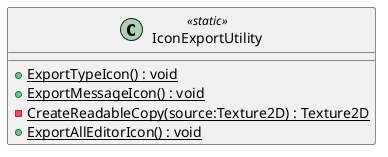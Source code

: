 @startuml
class IconExportUtility <<static>> {
    + {static} ExportTypeIcon() : void
    + {static} ExportMessageIcon() : void
    - {static} CreateReadableCopy(source:Texture2D) : Texture2D
    + {static} ExportAllEditorIcon() : void
}
@enduml
